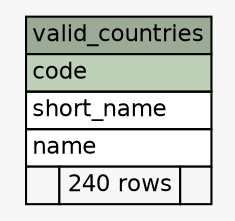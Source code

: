 // dot 2.26.0 on Linux 2.6.32-504.el6.x86_64
// SchemaSpy rev 590
digraph "valid_countries" {
  graph [
    rankdir="RL"
    bgcolor="#f7f7f7"
    nodesep="0.18"
    ranksep="0.46"
    fontname="Helvetica"
    fontsize="11"
  ];
  node [
    fontname="Helvetica"
    fontsize="11"
    shape="plaintext"
  ];
  edge [
    arrowsize="0.8"
  ];
  "valid_countries" [
    label=<
    <TABLE BORDER="0" CELLBORDER="1" CELLSPACING="0" BGCOLOR="#ffffff">
      <TR><TD COLSPAN="3" BGCOLOR="#9bab96" ALIGN="CENTER">valid_countries</TD></TR>
      <TR><TD PORT="code" COLSPAN="3" BGCOLOR="#bed1b8" ALIGN="LEFT">code</TD></TR>
      <TR><TD PORT="short_name" COLSPAN="3" ALIGN="LEFT">short_name</TD></TR>
      <TR><TD PORT="name" COLSPAN="3" ALIGN="LEFT">name</TD></TR>
      <TR><TD ALIGN="LEFT" BGCOLOR="#f7f7f7">  </TD><TD ALIGN="RIGHT" BGCOLOR="#f7f7f7">240 rows</TD><TD ALIGN="RIGHT" BGCOLOR="#f7f7f7">  </TD></TR>
    </TABLE>>
    URL="tables/valid_countries.html"
    tooltip="valid_countries"
  ];
}
